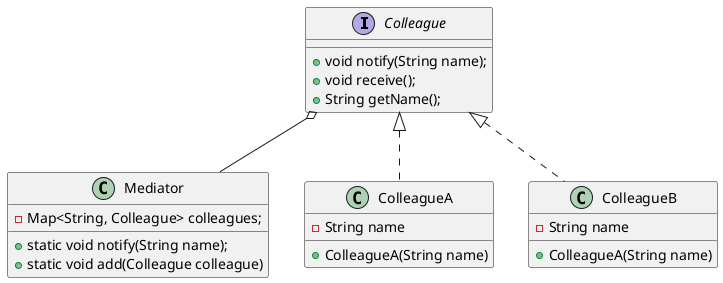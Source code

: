 @startuml

interface Colleague {

+void notify(String name);
    
+void receive();
    
+String getName();
}

class Mediator {
-Map<String, Colleague> colleagues;
+static void notify(String name);
+static void add(Colleague colleague)
}

class ColleagueA {
-String name
+ColleagueA(String name)
}

class ColleagueB {
-String name
+ColleagueA(String name)
}

Colleague<|..ColleagueA
Colleague<|..ColleagueB
Colleague o-- Mediator

@enduml
http://www.plantuml.com/plantuml/png/bP3DJeKm48NtynIpX22y03S6SOqRds3I3gH9Vqmxa1Ylxougjf9u5tRLd7FcEvCPab2KrLa0uuNZJ8hnCLZBjAoCRm3D5en67yJChzMpHECNzEIuxW7tT_YH5PkDgwmUoONbYToN_WwWBAM44sj34k9ERoTwkNn7xqhjFQgVR-gXIK9Y5DxUuvGWhQjCAg2wz6VtuNE3NoXeYdMg-6Ds_CzijYxNhYkv6_fOT0njc-y5CB3NgxCV